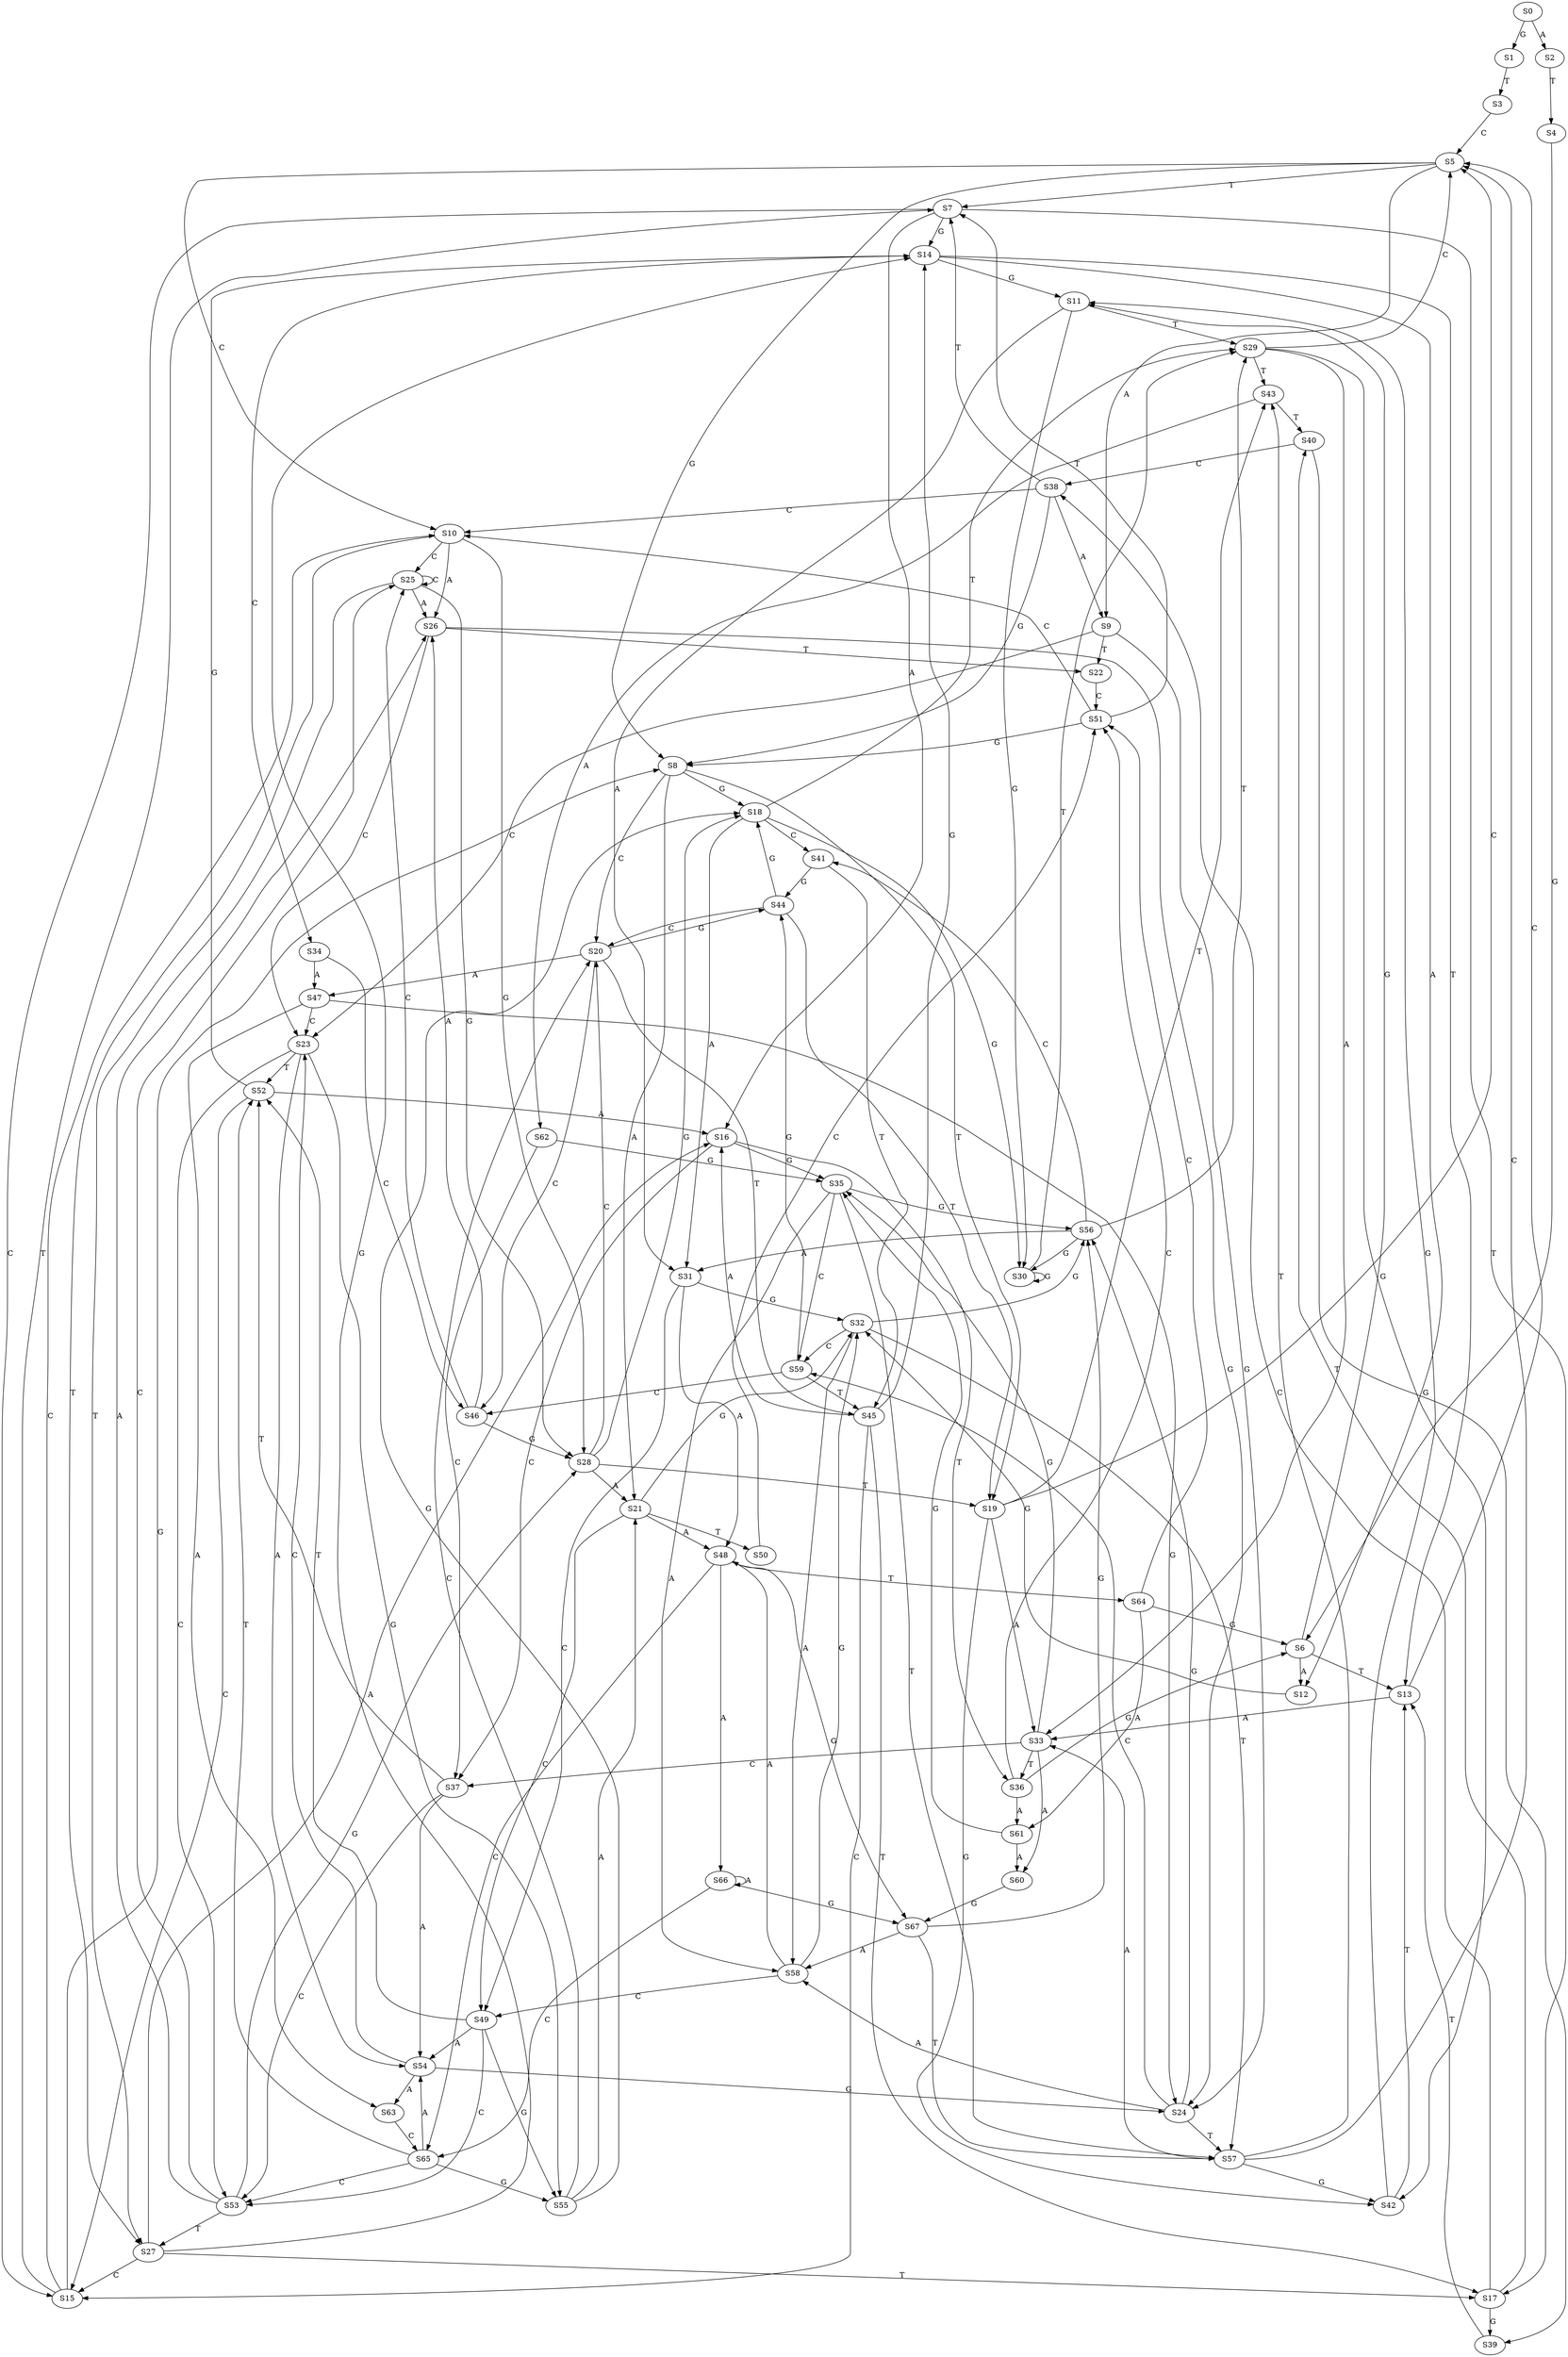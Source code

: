 strict digraph  {
	S0 -> S1 [ label = G ];
	S0 -> S2 [ label = A ];
	S1 -> S3 [ label = T ];
	S2 -> S4 [ label = T ];
	S3 -> S5 [ label = C ];
	S4 -> S6 [ label = G ];
	S5 -> S7 [ label = T ];
	S5 -> S8 [ label = G ];
	S5 -> S9 [ label = A ];
	S5 -> S10 [ label = C ];
	S6 -> S11 [ label = G ];
	S6 -> S12 [ label = A ];
	S6 -> S13 [ label = T ];
	S7 -> S14 [ label = G ];
	S7 -> S15 [ label = C ];
	S7 -> S16 [ label = A ];
	S7 -> S17 [ label = T ];
	S8 -> S18 [ label = G ];
	S8 -> S19 [ label = T ];
	S8 -> S20 [ label = C ];
	S8 -> S21 [ label = A ];
	S9 -> S22 [ label = T ];
	S9 -> S23 [ label = C ];
	S9 -> S24 [ label = G ];
	S10 -> S25 [ label = C ];
	S10 -> S26 [ label = A ];
	S10 -> S27 [ label = T ];
	S10 -> S28 [ label = G ];
	S11 -> S29 [ label = T ];
	S11 -> S30 [ label = G ];
	S11 -> S31 [ label = A ];
	S12 -> S32 [ label = G ];
	S13 -> S5 [ label = C ];
	S13 -> S33 [ label = A ];
	S14 -> S12 [ label = A ];
	S14 -> S34 [ label = C ];
	S14 -> S13 [ label = T ];
	S14 -> S11 [ label = G ];
	S15 -> S7 [ label = T ];
	S15 -> S8 [ label = G ];
	S15 -> S10 [ label = C ];
	S16 -> S35 [ label = G ];
	S16 -> S36 [ label = T ];
	S16 -> S37 [ label = C ];
	S17 -> S38 [ label = C ];
	S17 -> S39 [ label = G ];
	S17 -> S40 [ label = T ];
	S18 -> S31 [ label = A ];
	S18 -> S30 [ label = G ];
	S18 -> S41 [ label = C ];
	S18 -> S29 [ label = T ];
	S19 -> S5 [ label = C ];
	S19 -> S33 [ label = A ];
	S19 -> S42 [ label = G ];
	S19 -> S43 [ label = T ];
	S20 -> S44 [ label = G ];
	S20 -> S45 [ label = T ];
	S20 -> S46 [ label = C ];
	S20 -> S47 [ label = A ];
	S21 -> S48 [ label = A ];
	S21 -> S49 [ label = C ];
	S21 -> S32 [ label = G ];
	S21 -> S50 [ label = T ];
	S22 -> S51 [ label = C ];
	S23 -> S52 [ label = T ];
	S23 -> S53 [ label = C ];
	S23 -> S54 [ label = A ];
	S23 -> S55 [ label = G ];
	S24 -> S56 [ label = G ];
	S24 -> S57 [ label = T ];
	S24 -> S58 [ label = A ];
	S24 -> S59 [ label = C ];
	S25 -> S28 [ label = G ];
	S25 -> S25 [ label = C ];
	S25 -> S26 [ label = A ];
	S25 -> S27 [ label = T ];
	S26 -> S24 [ label = G ];
	S26 -> S22 [ label = T ];
	S26 -> S23 [ label = C ];
	S27 -> S16 [ label = A ];
	S27 -> S14 [ label = G ];
	S27 -> S15 [ label = C ];
	S27 -> S17 [ label = T ];
	S28 -> S21 [ label = A ];
	S28 -> S18 [ label = G ];
	S28 -> S19 [ label = T ];
	S28 -> S20 [ label = C ];
	S29 -> S33 [ label = A ];
	S29 -> S5 [ label = C ];
	S29 -> S42 [ label = G ];
	S29 -> S43 [ label = T ];
	S30 -> S29 [ label = T ];
	S30 -> S30 [ label = G ];
	S31 -> S48 [ label = A ];
	S31 -> S49 [ label = C ];
	S31 -> S32 [ label = G ];
	S32 -> S57 [ label = T ];
	S32 -> S58 [ label = A ];
	S32 -> S56 [ label = G ];
	S32 -> S59 [ label = C ];
	S33 -> S36 [ label = T ];
	S33 -> S35 [ label = G ];
	S33 -> S60 [ label = A ];
	S33 -> S37 [ label = C ];
	S34 -> S46 [ label = C ];
	S34 -> S47 [ label = A ];
	S35 -> S57 [ label = T ];
	S35 -> S58 [ label = A ];
	S35 -> S59 [ label = C ];
	S35 -> S56 [ label = G ];
	S36 -> S51 [ label = C ];
	S36 -> S61 [ label = A ];
	S36 -> S6 [ label = G ];
	S37 -> S53 [ label = C ];
	S37 -> S52 [ label = T ];
	S37 -> S54 [ label = A ];
	S38 -> S9 [ label = A ];
	S38 -> S7 [ label = T ];
	S38 -> S10 [ label = C ];
	S38 -> S8 [ label = G ];
	S39 -> S13 [ label = T ];
	S40 -> S39 [ label = G ];
	S40 -> S38 [ label = C ];
	S41 -> S45 [ label = T ];
	S41 -> S44 [ label = G ];
	S42 -> S13 [ label = T ];
	S42 -> S11 [ label = G ];
	S43 -> S62 [ label = A ];
	S43 -> S40 [ label = T ];
	S44 -> S18 [ label = G ];
	S44 -> S20 [ label = C ];
	S44 -> S19 [ label = T ];
	S45 -> S16 [ label = A ];
	S45 -> S15 [ label = C ];
	S45 -> S17 [ label = T ];
	S45 -> S14 [ label = G ];
	S46 -> S28 [ label = G ];
	S46 -> S26 [ label = A ];
	S46 -> S25 [ label = C ];
	S47 -> S24 [ label = G ];
	S47 -> S63 [ label = A ];
	S47 -> S23 [ label = C ];
	S48 -> S64 [ label = T ];
	S48 -> S65 [ label = C ];
	S48 -> S66 [ label = A ];
	S48 -> S67 [ label = G ];
	S49 -> S52 [ label = T ];
	S49 -> S55 [ label = G ];
	S49 -> S53 [ label = C ];
	S49 -> S54 [ label = A ];
	S50 -> S51 [ label = C ];
	S51 -> S10 [ label = C ];
	S51 -> S8 [ label = G ];
	S51 -> S7 [ label = T ];
	S52 -> S16 [ label = A ];
	S52 -> S15 [ label = C ];
	S52 -> S14 [ label = G ];
	S53 -> S25 [ label = C ];
	S53 -> S26 [ label = A ];
	S53 -> S27 [ label = T ];
	S53 -> S28 [ label = G ];
	S54 -> S24 [ label = G ];
	S54 -> S23 [ label = C ];
	S54 -> S63 [ label = A ];
	S55 -> S18 [ label = G ];
	S55 -> S21 [ label = A ];
	S55 -> S20 [ label = C ];
	S56 -> S31 [ label = A ];
	S56 -> S30 [ label = G ];
	S56 -> S29 [ label = T ];
	S56 -> S41 [ label = C ];
	S57 -> S33 [ label = A ];
	S57 -> S5 [ label = C ];
	S57 -> S42 [ label = G ];
	S57 -> S43 [ label = T ];
	S58 -> S48 [ label = A ];
	S58 -> S49 [ label = C ];
	S58 -> S32 [ label = G ];
	S59 -> S46 [ label = C ];
	S59 -> S45 [ label = T ];
	S59 -> S44 [ label = G ];
	S60 -> S67 [ label = G ];
	S61 -> S35 [ label = G ];
	S61 -> S60 [ label = A ];
	S62 -> S37 [ label = C ];
	S62 -> S35 [ label = G ];
	S63 -> S65 [ label = C ];
	S64 -> S61 [ label = A ];
	S64 -> S51 [ label = C ];
	S64 -> S6 [ label = G ];
	S65 -> S54 [ label = A ];
	S65 -> S53 [ label = C ];
	S65 -> S55 [ label = G ];
	S65 -> S52 [ label = T ];
	S66 -> S67 [ label = G ];
	S66 -> S65 [ label = C ];
	S66 -> S66 [ label = A ];
	S67 -> S57 [ label = T ];
	S67 -> S58 [ label = A ];
	S67 -> S56 [ label = G ];
}
